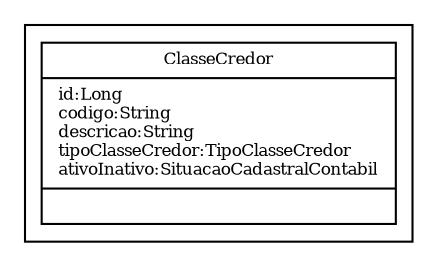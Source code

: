 digraph G{
fontname = "Times-Roman"
fontsize = 8

node [
        fontname = "Times-Roman"
        fontsize = 8
        shape = "record"
]

edge [
        fontname = "Times-Roman"
        fontsize = 8
]

subgraph clusterCLASSE_DE_PESSOA
{
ClasseCredor [label = "{ClasseCredor|id:Long\lcodigo:String\ldescricao:String\ltipoClasseCredor:TipoClasseCredor\lativoInativo:SituacaoCadastralContabil\l|\l}"]
}
}
